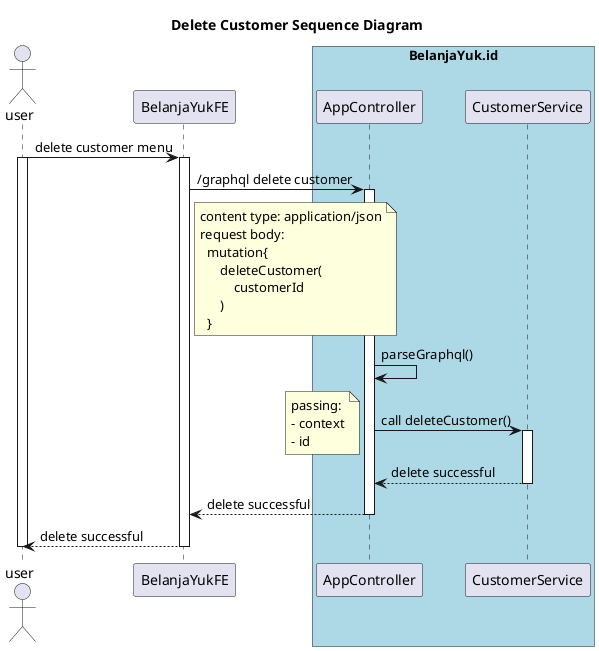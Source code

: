 @startuml
title: Delete Customer Sequence Diagram
actor user
participant BelanjaYukFE
box "BelanjaYuk.id" #LightBlue
participant AppController
participant CustomerService
end box

user -> BelanjaYukFE ++ : delete customer menu
activate user
BelanjaYukFE -> AppController ++ : /graphql delete customer
    note right of BelanjaYukFE
    content type: application/json
    request body:
      mutation{
          deleteCustomer(
              customerId
          )
      }
    end note
AppController -> AppController : parseGraphql()
AppController -> CustomerService ++ : call deleteCustomer()
    note left
    passing:
    - context
    - id
    end note
CustomerService --> AppController -- : delete successful
AppController --> BelanjaYukFE -- : delete successful
BelanjaYukFE --> user -- : delete successful
deactivate user
@enduml